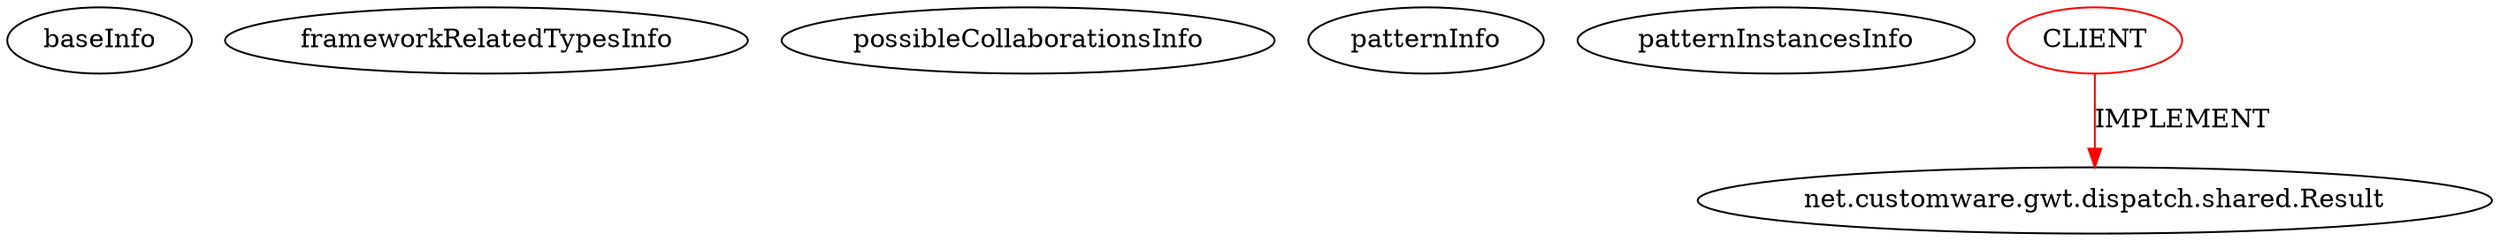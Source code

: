 digraph {
baseInfo[graphId=1659,category="pattern",isAnonymous=false,possibleRelation=false]
frameworkRelatedTypesInfo[0="net.customware.gwt.dispatch.shared.Result"]
possibleCollaborationsInfo[]
patternInfo[frequency=3.0,patternRootClient=0]
patternInstancesInfo[0="rombert-gwt-dispatch-sample~/rombert-gwt-dispatch-sample/gwt-dispatch-sample-master/dispatch-sample-spring/src/main/java/ro/lmn/gwt/dispatch/spring/shared/IncrementCounterResult.java~IncrementCounterResult~4437",1="rombert-gwt-dispatch-sample~/rombert-gwt-dispatch-sample/gwt-dispatch-sample-master/dispatch-sample-manual/src/main/java/ro/lmn/gwt/dispatch/shared/IncrementCounterResult.java~IncrementCounterResult~4432",2="rombert-gwt-dispatch-sample~/rombert-gwt-dispatch-sample/gwt-dispatch-sample-master/dispatch-sample-guice/src/main/java/ro/lmn/gwt/dispatch/guice/shared/IncrementCounterResult.java~IncrementCounterResult~4428"]
1[label="net.customware.gwt.dispatch.shared.Result",vertexType="FRAMEWORK_INTERFACE_TYPE",isFrameworkType=false]
0[label="CLIENT",vertexType="ROOT_CLIENT_CLASS_DECLARATION",isFrameworkType=false,color=red]
0->1[label="IMPLEMENT",color=red]
}
